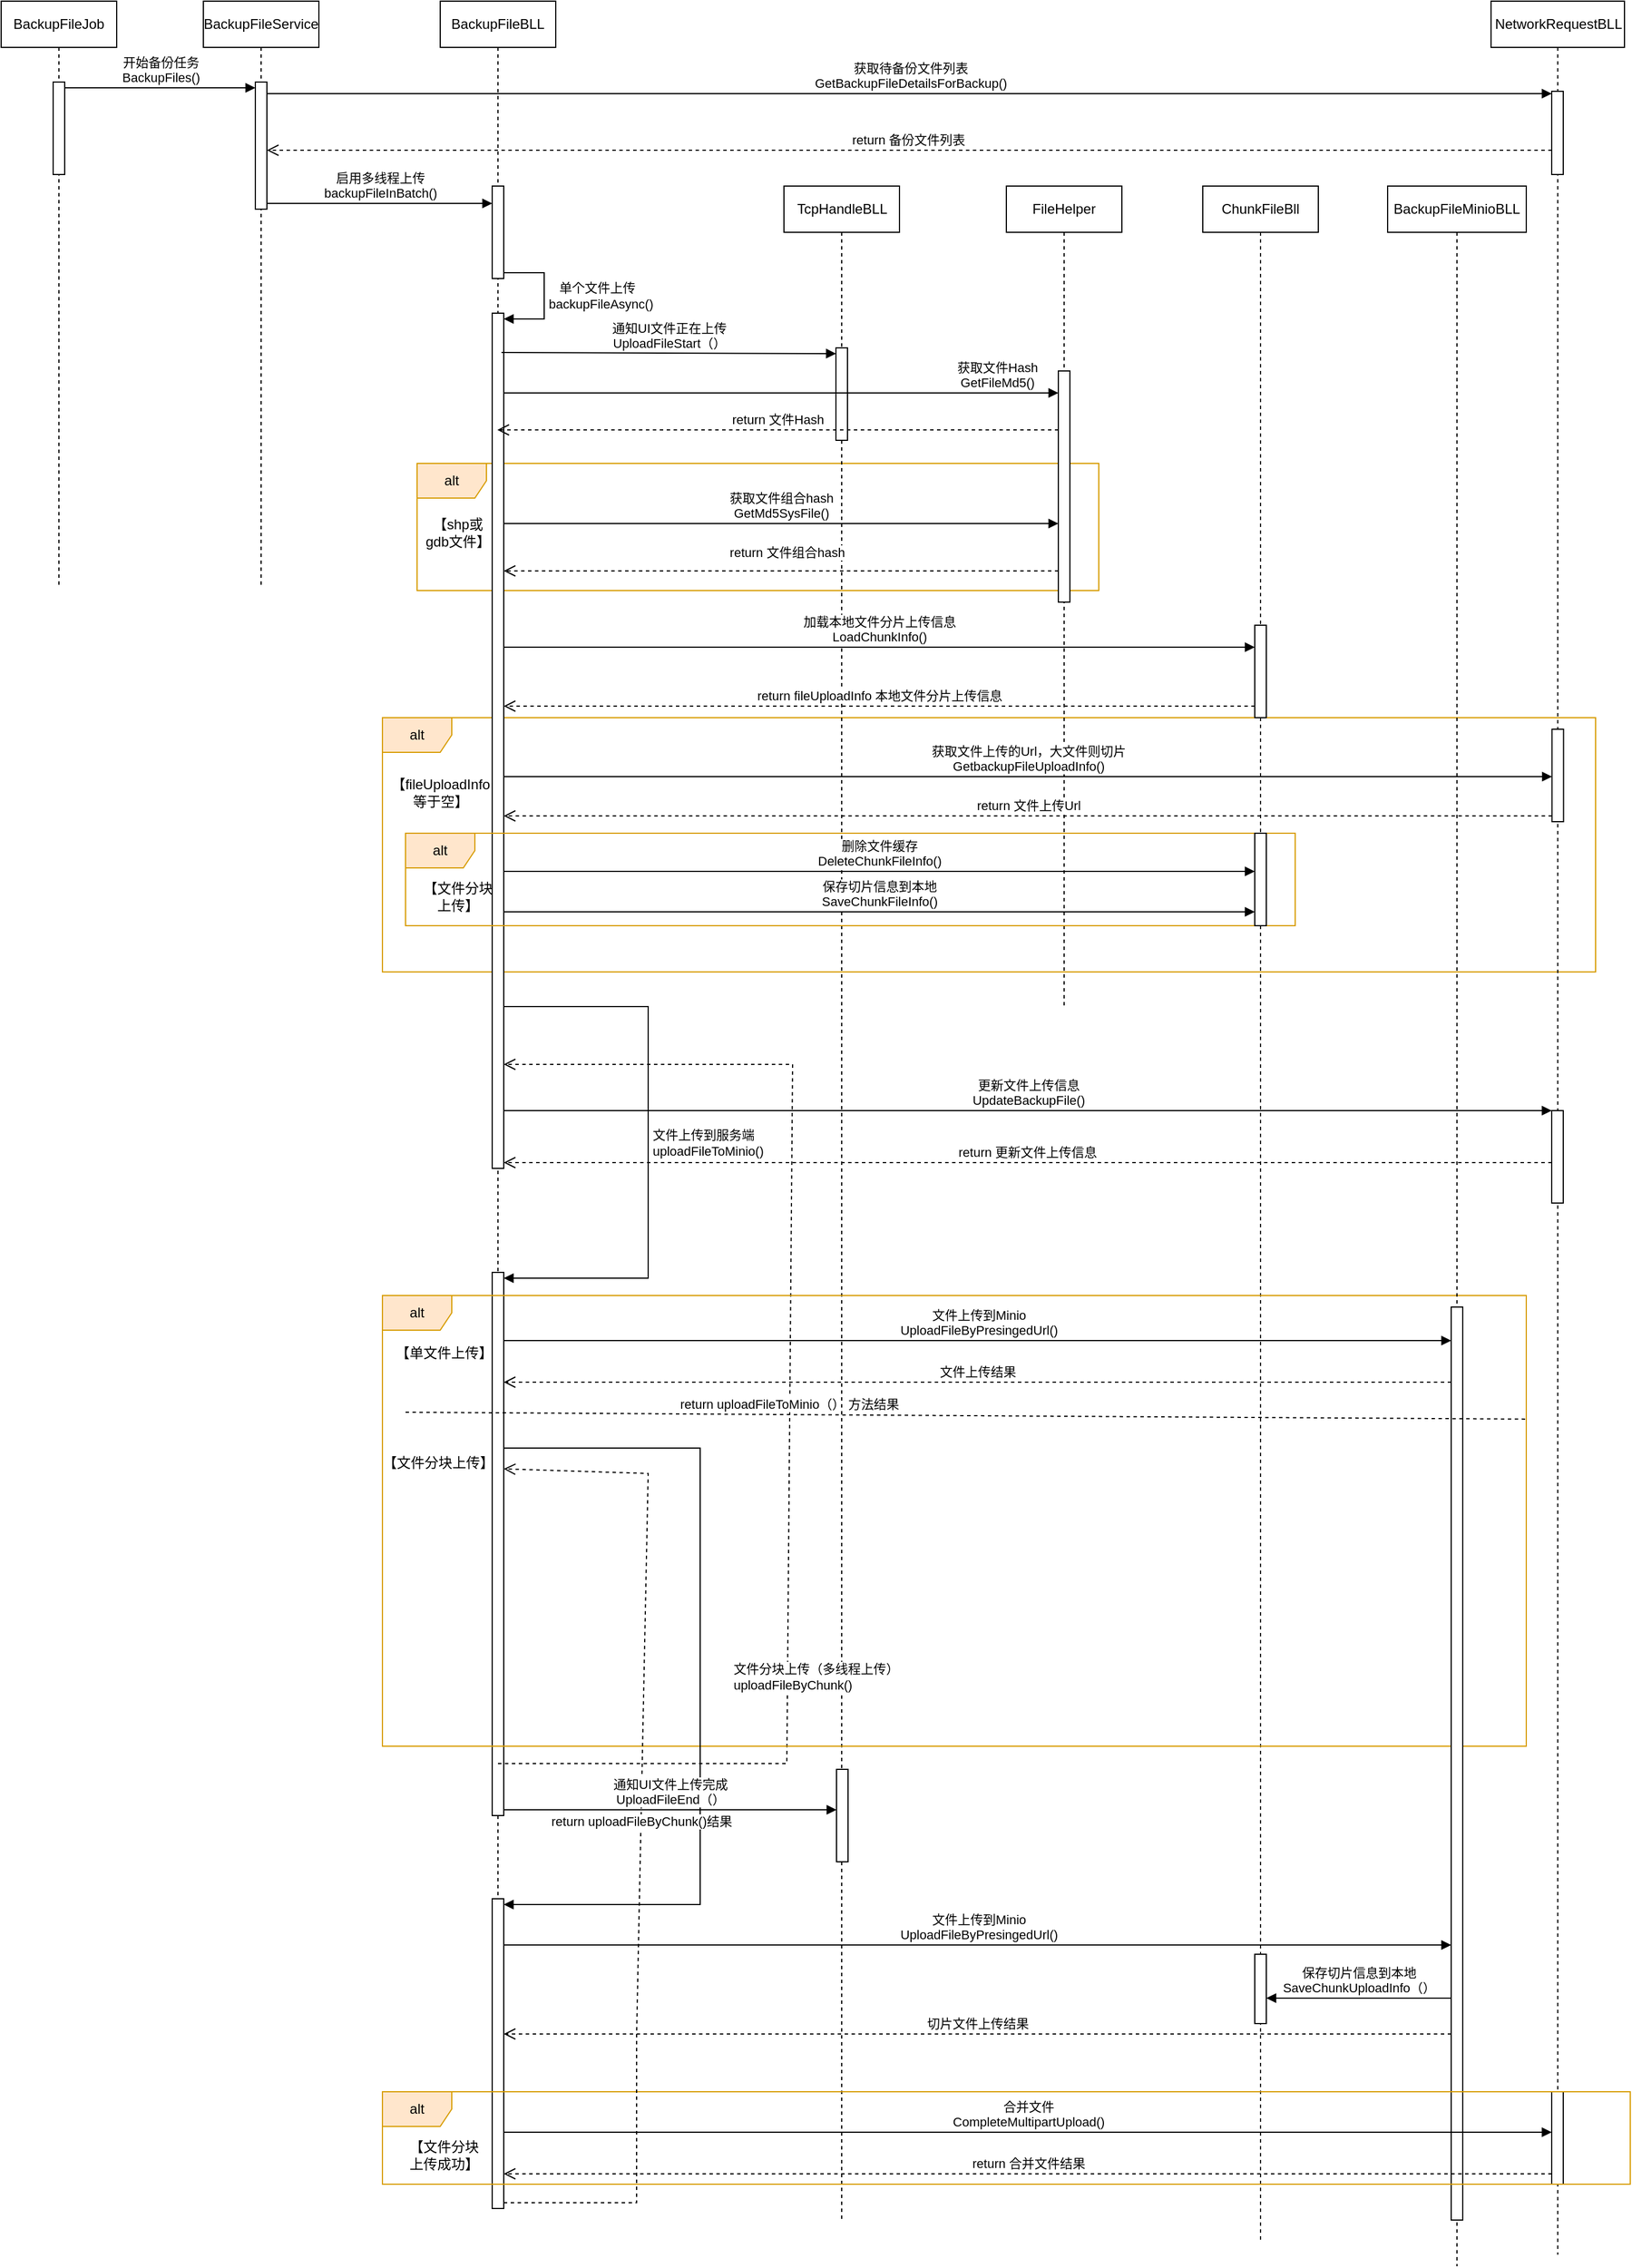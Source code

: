 <mxfile version="22.1.4" type="github">
  <diagram name="Page-1" id="9361dd3d-8414-5efd-6122-117bd74ce7a7">
    <mxGraphModel dx="1834" dy="746" grid="1" gridSize="10" guides="1" tooltips="1" connect="1" arrows="1" fold="1" page="0" pageScale="1.5" pageWidth="826" pageHeight="1169" background="none" math="0" shadow="0">
      <root>
        <mxCell id="0" />
        <mxCell id="1" parent="0" />
        <mxCell id="oIaSWCsyc41wVR5_9SYv-131" value="alt" style="shape=umlFrame;whiteSpace=wrap;html=1;pointerEvents=0;fillColor=#ffe6cc;strokeColor=#d79b00;" vertex="1" parent="1">
          <mxGeometry x="220" y="940" width="1050" height="220" as="geometry" />
        </mxCell>
        <mxCell id="oIaSWCsyc41wVR5_9SYv-118" value="alt" style="shape=umlFrame;whiteSpace=wrap;html=1;pointerEvents=0;fillColor=#ffe6cc;strokeColor=#d79b00;" vertex="1" parent="1">
          <mxGeometry x="250" y="720" width="590" height="110" as="geometry" />
        </mxCell>
        <mxCell id="oIaSWCsyc41wVR5_9SYv-89" value="BackupFileJob" style="shape=umlLifeline;perimeter=lifelinePerimeter;whiteSpace=wrap;html=1;container=1;dropTarget=0;collapsible=0;recursiveResize=0;outlineConnect=0;portConstraint=eastwest;newEdgeStyle={&quot;curved&quot;:0,&quot;rounded&quot;:0};" vertex="1" parent="1">
          <mxGeometry x="-110" y="320" width="100" height="505" as="geometry" />
        </mxCell>
        <mxCell id="oIaSWCsyc41wVR5_9SYv-90" value="" style="html=1;points=[[0,0,0,0,5],[0,1,0,0,-5],[1,0,0,0,5],[1,1,0,0,-5]];perimeter=orthogonalPerimeter;outlineConnect=0;targetShapes=umlLifeline;portConstraint=eastwest;newEdgeStyle={&quot;curved&quot;:0,&quot;rounded&quot;:0};" vertex="1" parent="oIaSWCsyc41wVR5_9SYv-89">
          <mxGeometry x="45" y="70" width="10" height="80" as="geometry" />
        </mxCell>
        <mxCell id="oIaSWCsyc41wVR5_9SYv-91" value="BackupFileService" style="shape=umlLifeline;perimeter=lifelinePerimeter;whiteSpace=wrap;html=1;container=1;dropTarget=0;collapsible=0;recursiveResize=0;outlineConnect=0;portConstraint=eastwest;newEdgeStyle={&quot;curved&quot;:0,&quot;rounded&quot;:0};" vertex="1" parent="1">
          <mxGeometry x="65" y="320" width="100" height="505" as="geometry" />
        </mxCell>
        <mxCell id="oIaSWCsyc41wVR5_9SYv-92" value="" style="html=1;points=[[0,0,0,0,5],[0,1,0,0,-5],[1,0,0,0,5],[1,1,0,0,-5]];perimeter=orthogonalPerimeter;outlineConnect=0;targetShapes=umlLifeline;portConstraint=eastwest;newEdgeStyle={&quot;curved&quot;:0,&quot;rounded&quot;:0};" vertex="1" parent="oIaSWCsyc41wVR5_9SYv-91">
          <mxGeometry x="45" y="70" width="10" height="110" as="geometry" />
        </mxCell>
        <mxCell id="oIaSWCsyc41wVR5_9SYv-94" value="开始备份任务&lt;br&gt;BackupFiles()" style="html=1;verticalAlign=bottom;endArrow=block;curved=0;rounded=0;exitX=1;exitY=0;exitDx=0;exitDy=5;exitPerimeter=0;" edge="1" parent="1" source="oIaSWCsyc41wVR5_9SYv-90" target="oIaSWCsyc41wVR5_9SYv-92">
          <mxGeometry x="0.006" width="80" relative="1" as="geometry">
            <mxPoint x="-10" y="390" as="sourcePoint" />
            <mxPoint x="160.5" y="390" as="targetPoint" />
            <mxPoint as="offset" />
          </mxGeometry>
        </mxCell>
        <mxCell id="oIaSWCsyc41wVR5_9SYv-95" value="NetworkRequestBLL" style="shape=umlLifeline;perimeter=lifelinePerimeter;whiteSpace=wrap;html=1;container=1;dropTarget=0;collapsible=0;recursiveResize=0;outlineConnect=0;portConstraint=eastwest;newEdgeStyle={&quot;curved&quot;:0,&quot;rounded&quot;:0};" vertex="1" parent="1">
          <mxGeometry x="1179.5" y="320" width="115.5" height="1950" as="geometry" />
        </mxCell>
        <mxCell id="oIaSWCsyc41wVR5_9SYv-96" value="" style="html=1;points=[[0,0,0,0,5],[0,1,0,0,-5],[1,0,0,0,5],[1,1,0,0,-5]];perimeter=orthogonalPerimeter;outlineConnect=0;targetShapes=umlLifeline;portConstraint=eastwest;newEdgeStyle={&quot;curved&quot;:0,&quot;rounded&quot;:0};" vertex="1" parent="oIaSWCsyc41wVR5_9SYv-95">
          <mxGeometry x="52.5" y="78" width="10" height="72" as="geometry" />
        </mxCell>
        <mxCell id="oIaSWCsyc41wVR5_9SYv-133" value="" style="html=1;points=[[0,0,0,0,5],[0,1,0,0,-5],[1,0,0,0,5],[1,1,0,0,-5]];perimeter=orthogonalPerimeter;outlineConnect=0;targetShapes=umlLifeline;portConstraint=eastwest;newEdgeStyle={&quot;curved&quot;:0,&quot;rounded&quot;:0};" vertex="1" parent="oIaSWCsyc41wVR5_9SYv-95">
          <mxGeometry x="52.75" y="630" width="10" height="80" as="geometry" />
        </mxCell>
        <mxCell id="oIaSWCsyc41wVR5_9SYv-165" value="" style="html=1;points=[[0,0,0,0,5],[0,1,0,0,-5],[1,0,0,0,5],[1,1,0,0,-5]];perimeter=orthogonalPerimeter;outlineConnect=0;targetShapes=umlLifeline;portConstraint=eastwest;newEdgeStyle={&quot;curved&quot;:0,&quot;rounded&quot;:0};" vertex="1" parent="oIaSWCsyc41wVR5_9SYv-95">
          <mxGeometry x="52.5" y="1809" width="10" height="80" as="geometry" />
        </mxCell>
        <mxCell id="oIaSWCsyc41wVR5_9SYv-170" value="" style="html=1;points=[[0,0,0,0,5],[0,1,0,0,-5],[1,0,0,0,5],[1,1,0,0,-5]];perimeter=orthogonalPerimeter;outlineConnect=0;targetShapes=umlLifeline;portConstraint=eastwest;newEdgeStyle={&quot;curved&quot;:0,&quot;rounded&quot;:0};" vertex="1" parent="oIaSWCsyc41wVR5_9SYv-95">
          <mxGeometry x="52.5" y="960" width="10" height="80" as="geometry" />
        </mxCell>
        <mxCell id="oIaSWCsyc41wVR5_9SYv-97" value="获取待备份文件列表&lt;br&gt;GetBackupFileDetailsForBackup()" style="html=1;verticalAlign=bottom;endArrow=block;curved=0;rounded=0;" edge="1" parent="1" target="oIaSWCsyc41wVR5_9SYv-96">
          <mxGeometry x="0.001" width="80" relative="1" as="geometry">
            <mxPoint x="120" y="400" as="sourcePoint" />
            <mxPoint x="200" y="400" as="targetPoint" />
            <mxPoint as="offset" />
          </mxGeometry>
        </mxCell>
        <mxCell id="oIaSWCsyc41wVR5_9SYv-98" value="return 备份文件列表" style="html=1;verticalAlign=bottom;endArrow=open;dashed=1;endSize=8;curved=0;rounded=0;" edge="1" parent="1" source="oIaSWCsyc41wVR5_9SYv-96">
          <mxGeometry x="0.001" relative="1" as="geometry">
            <mxPoint x="775" y="449" as="sourcePoint" />
            <mxPoint x="120" y="449" as="targetPoint" />
            <mxPoint as="offset" />
          </mxGeometry>
        </mxCell>
        <mxCell id="oIaSWCsyc41wVR5_9SYv-99" value="BackupFileBLL" style="shape=umlLifeline;perimeter=lifelinePerimeter;whiteSpace=wrap;html=1;container=1;dropTarget=0;collapsible=0;recursiveResize=0;outlineConnect=0;portConstraint=eastwest;newEdgeStyle={&quot;curved&quot;:0,&quot;rounded&quot;:0};" vertex="1" parent="1">
          <mxGeometry x="270" y="320" width="100" height="1910" as="geometry" />
        </mxCell>
        <mxCell id="oIaSWCsyc41wVR5_9SYv-100" value="" style="html=1;points=[[0,0,0,0,5],[0,1,0,0,-5],[1,0,0,0,5],[1,1,0,0,-5]];perimeter=orthogonalPerimeter;outlineConnect=0;targetShapes=umlLifeline;portConstraint=eastwest;newEdgeStyle={&quot;curved&quot;:0,&quot;rounded&quot;:0};" vertex="1" parent="oIaSWCsyc41wVR5_9SYv-99">
          <mxGeometry x="45" y="160" width="10" height="80" as="geometry" />
        </mxCell>
        <mxCell id="oIaSWCsyc41wVR5_9SYv-107" value="" style="html=1;points=[[0,0,0,0,5],[0,1,0,0,-5],[1,0,0,0,5],[1,1,0,0,-5]];perimeter=orthogonalPerimeter;outlineConnect=0;targetShapes=umlLifeline;portConstraint=eastwest;newEdgeStyle={&quot;curved&quot;:0,&quot;rounded&quot;:0};" vertex="1" parent="oIaSWCsyc41wVR5_9SYv-99">
          <mxGeometry x="45" y="270" width="10" height="740" as="geometry" />
        </mxCell>
        <mxCell id="oIaSWCsyc41wVR5_9SYv-106" value="&amp;nbsp; &amp;nbsp;单个文件上传&lt;br&gt;backupFileAsync()" style="html=1;align=left;spacingLeft=2;endArrow=block;rounded=0;edgeStyle=orthogonalEdgeStyle;curved=0;rounded=0;exitX=1;exitY=1;exitDx=0;exitDy=-5;exitPerimeter=0;entryX=1;entryY=0;entryDx=0;entryDy=5;entryPerimeter=0;" edge="1" target="oIaSWCsyc41wVR5_9SYv-107" parent="oIaSWCsyc41wVR5_9SYv-99" source="oIaSWCsyc41wVR5_9SYv-100">
          <mxGeometry relative="1" as="geometry">
            <mxPoint x="67.28" y="220" as="sourcePoint" />
            <Array as="points">
              <mxPoint x="90" y="235" />
              <mxPoint x="90" y="275" />
            </Array>
            <mxPoint x="72.28" y="250" as="targetPoint" />
            <mxPoint as="offset" />
          </mxGeometry>
        </mxCell>
        <mxCell id="oIaSWCsyc41wVR5_9SYv-143" value="" style="html=1;points=[[0,0,0,0,5],[0,1,0,0,-5],[1,0,0,0,5],[1,1,0,0,-5]];perimeter=orthogonalPerimeter;outlineConnect=0;targetShapes=umlLifeline;portConstraint=eastwest;newEdgeStyle={&quot;curved&quot;:0,&quot;rounded&quot;:0};" vertex="1" parent="oIaSWCsyc41wVR5_9SYv-99">
          <mxGeometry x="45" y="1100" width="10" height="470" as="geometry" />
        </mxCell>
        <mxCell id="oIaSWCsyc41wVR5_9SYv-145" value="文件上传到服务端&lt;br&gt;uploadFileToMinio()" style="html=1;align=left;spacingLeft=2;endArrow=block;rounded=0;edgeStyle=orthogonalEdgeStyle;curved=0;rounded=0;entryX=1;entryY=0;entryDx=0;entryDy=5;entryPerimeter=0;" edge="1" target="oIaSWCsyc41wVR5_9SYv-143" parent="oIaSWCsyc41wVR5_9SYv-99" source="oIaSWCsyc41wVR5_9SYv-107">
          <mxGeometry x="0.003" relative="1" as="geometry">
            <mxPoint x="150" y="880" as="sourcePoint" />
            <Array as="points">
              <mxPoint x="180" y="870" />
              <mxPoint x="180" y="1105" />
            </Array>
            <mxPoint x="160" y="1000" as="targetPoint" />
            <mxPoint as="offset" />
          </mxGeometry>
        </mxCell>
        <mxCell id="oIaSWCsyc41wVR5_9SYv-155" value="" style="html=1;points=[[0,0,0,0,5],[0,1,0,0,-5],[1,0,0,0,5],[1,1,0,0,-5]];perimeter=orthogonalPerimeter;outlineConnect=0;targetShapes=umlLifeline;portConstraint=eastwest;newEdgeStyle={&quot;curved&quot;:0,&quot;rounded&quot;:0};" vertex="1" parent="oIaSWCsyc41wVR5_9SYv-99">
          <mxGeometry x="45" y="1642" width="10" height="268" as="geometry" />
        </mxCell>
        <mxCell id="oIaSWCsyc41wVR5_9SYv-169" value="return&amp;nbsp;uploadFileToMinio（） 方法结果" style="html=1;verticalAlign=bottom;endArrow=open;dashed=1;endSize=8;curved=0;rounded=0;" edge="1" parent="oIaSWCsyc41wVR5_9SYv-99" source="oIaSWCsyc41wVR5_9SYv-99" target="oIaSWCsyc41wVR5_9SYv-107">
          <mxGeometry relative="1" as="geometry">
            <mxPoint x="180" y="1539" as="sourcePoint" />
            <mxPoint x="180" y="1050" as="targetPoint" />
            <Array as="points">
              <mxPoint x="300" y="1525" />
              <mxPoint x="305" y="920" />
            </Array>
            <mxPoint as="offset" />
          </mxGeometry>
        </mxCell>
        <mxCell id="oIaSWCsyc41wVR5_9SYv-101" value="启用多线程上传&lt;br&gt;backupFileInBatch()" style="html=1;verticalAlign=bottom;endArrow=block;curved=0;rounded=0;exitX=1;exitY=1;exitDx=0;exitDy=-5;exitPerimeter=0;" edge="1" parent="1" source="oIaSWCsyc41wVR5_9SYv-92" target="oIaSWCsyc41wVR5_9SYv-100">
          <mxGeometry x="0.005" width="80" relative="1" as="geometry">
            <mxPoint x="120" y="490" as="sourcePoint" />
            <mxPoint x="200" y="490" as="targetPoint" />
            <mxPoint as="offset" />
          </mxGeometry>
        </mxCell>
        <mxCell id="oIaSWCsyc41wVR5_9SYv-108" value="TcpHandleBLL" style="shape=umlLifeline;perimeter=lifelinePerimeter;whiteSpace=wrap;html=1;container=1;dropTarget=0;collapsible=0;recursiveResize=0;outlineConnect=0;portConstraint=eastwest;newEdgeStyle={&quot;curved&quot;:0,&quot;rounded&quot;:0};" vertex="1" parent="1">
          <mxGeometry x="567.5" y="480" width="100" height="1760" as="geometry" />
        </mxCell>
        <mxCell id="oIaSWCsyc41wVR5_9SYv-109" value="" style="html=1;points=[[0,0,0,0,5],[0,1,0,0,-5],[1,0,0,0,5],[1,1,0,0,-5]];perimeter=orthogonalPerimeter;outlineConnect=0;targetShapes=umlLifeline;portConstraint=eastwest;newEdgeStyle={&quot;curved&quot;:0,&quot;rounded&quot;:0};" vertex="1" parent="oIaSWCsyc41wVR5_9SYv-108">
          <mxGeometry x="45" y="140" width="10" height="80" as="geometry" />
        </mxCell>
        <mxCell id="oIaSWCsyc41wVR5_9SYv-173" value="" style="html=1;points=[[0,0,0,0,5],[0,1,0,0,-5],[1,0,0,0,5],[1,1,0,0,-5]];perimeter=orthogonalPerimeter;outlineConnect=0;targetShapes=umlLifeline;portConstraint=eastwest;newEdgeStyle={&quot;curved&quot;:0,&quot;rounded&quot;:0};" vertex="1" parent="oIaSWCsyc41wVR5_9SYv-108">
          <mxGeometry x="45.5" y="1370" width="10" height="80" as="geometry" />
        </mxCell>
        <mxCell id="oIaSWCsyc41wVR5_9SYv-112" value="通知UI文件正在上传&lt;br&gt;UploadFileStart（）" style="html=1;verticalAlign=bottom;endArrow=block;curved=0;rounded=0;exitX=0.8;exitY=0.388;exitDx=0;exitDy=0;exitPerimeter=0;entryX=0;entryY=0;entryDx=0;entryDy=5;entryPerimeter=0;" edge="1" parent="1" target="oIaSWCsyc41wVR5_9SYv-109">
          <mxGeometry width="80" relative="1" as="geometry">
            <mxPoint x="323" y="624.04" as="sourcePoint" />
            <mxPoint x="605" y="624.04" as="targetPoint" />
          </mxGeometry>
        </mxCell>
        <mxCell id="oIaSWCsyc41wVR5_9SYv-113" value="FileHelper" style="shape=umlLifeline;perimeter=lifelinePerimeter;whiteSpace=wrap;html=1;container=1;dropTarget=0;collapsible=0;recursiveResize=0;outlineConnect=0;portConstraint=eastwest;newEdgeStyle={&quot;curved&quot;:0,&quot;rounded&quot;:0};" vertex="1" parent="1">
          <mxGeometry x="760" y="480" width="100" height="710" as="geometry" />
        </mxCell>
        <mxCell id="oIaSWCsyc41wVR5_9SYv-114" value="" style="html=1;points=[[0,0,0,0,5],[0,1,0,0,-5],[1,0,0,0,5],[1,1,0,0,-5]];perimeter=orthogonalPerimeter;outlineConnect=0;targetShapes=umlLifeline;portConstraint=eastwest;newEdgeStyle={&quot;curved&quot;:0,&quot;rounded&quot;:0};" vertex="1" parent="oIaSWCsyc41wVR5_9SYv-113">
          <mxGeometry x="45" y="160" width="10" height="200" as="geometry" />
        </mxCell>
        <mxCell id="oIaSWCsyc41wVR5_9SYv-115" value="获取文件Hash&lt;br&gt;GetFileMd5()" style="html=1;verticalAlign=bottom;endArrow=block;curved=0;rounded=0;" edge="1" parent="1" target="oIaSWCsyc41wVR5_9SYv-114">
          <mxGeometry x="0.779" width="80" relative="1" as="geometry">
            <mxPoint x="325" y="659" as="sourcePoint" />
            <mxPoint x="440" y="659" as="targetPoint" />
            <mxPoint as="offset" />
          </mxGeometry>
        </mxCell>
        <mxCell id="oIaSWCsyc41wVR5_9SYv-116" value="return 文件Hash" style="html=1;verticalAlign=bottom;endArrow=open;dashed=1;endSize=8;curved=0;rounded=0;" edge="1" parent="1">
          <mxGeometry relative="1" as="geometry">
            <mxPoint x="805" y="691" as="sourcePoint" />
            <mxPoint x="319.5" y="691" as="targetPoint" />
          </mxGeometry>
        </mxCell>
        <mxCell id="oIaSWCsyc41wVR5_9SYv-119" value="【shp或&lt;br style=&quot;border-color: var(--border-color);&quot;&gt;gdb文件】" style="text;html=1;align=center;verticalAlign=middle;resizable=0;points=[];autosize=1;strokeColor=none;fillColor=none;" vertex="1" parent="1">
          <mxGeometry x="245" y="760" width="80" height="40" as="geometry" />
        </mxCell>
        <mxCell id="oIaSWCsyc41wVR5_9SYv-123" value="获取文件组合hash&lt;br&gt;GetMd5SysFile()" style="html=1;verticalAlign=bottom;endArrow=block;curved=0;rounded=0;" edge="1" parent="1">
          <mxGeometry width="80" relative="1" as="geometry">
            <mxPoint x="325" y="772" as="sourcePoint" />
            <mxPoint x="805" y="772" as="targetPoint" />
          </mxGeometry>
        </mxCell>
        <mxCell id="oIaSWCsyc41wVR5_9SYv-125" value="ChunkFileBll" style="shape=umlLifeline;perimeter=lifelinePerimeter;whiteSpace=wrap;html=1;container=1;dropTarget=0;collapsible=0;recursiveResize=0;outlineConnect=0;portConstraint=eastwest;newEdgeStyle={&quot;curved&quot;:0,&quot;rounded&quot;:0};" vertex="1" parent="1">
          <mxGeometry x="930" y="480" width="100" height="1780" as="geometry" />
        </mxCell>
        <mxCell id="oIaSWCsyc41wVR5_9SYv-126" value="" style="html=1;points=[[0,0,0,0,5],[0,1,0,0,-5],[1,0,0,0,5],[1,1,0,0,-5]];perimeter=orthogonalPerimeter;outlineConnect=0;targetShapes=umlLifeline;portConstraint=eastwest;newEdgeStyle={&quot;curved&quot;:0,&quot;rounded&quot;:0};" vertex="1" parent="oIaSWCsyc41wVR5_9SYv-125">
          <mxGeometry x="45" y="380" width="10" height="80" as="geometry" />
        </mxCell>
        <mxCell id="oIaSWCsyc41wVR5_9SYv-175" value="" style="html=1;points=[[0,0,0,0,5],[0,1,0,0,-5],[1,0,0,0,5],[1,1,0,0,-5]];perimeter=orthogonalPerimeter;outlineConnect=0;targetShapes=umlLifeline;portConstraint=eastwest;newEdgeStyle={&quot;curved&quot;:0,&quot;rounded&quot;:0};" vertex="1" parent="oIaSWCsyc41wVR5_9SYv-125">
          <mxGeometry x="45" y="1530" width="10" height="60" as="geometry" />
        </mxCell>
        <mxCell id="oIaSWCsyc41wVR5_9SYv-127" value="return 文件组合hash" style="html=1;verticalAlign=bottom;endArrow=open;dashed=1;endSize=8;curved=0;rounded=0;" edge="1" parent="1">
          <mxGeometry x="-0.021" y="-7" relative="1" as="geometry">
            <mxPoint x="805" y="813" as="sourcePoint" />
            <mxPoint x="325" y="813" as="targetPoint" />
            <mxPoint as="offset" />
          </mxGeometry>
        </mxCell>
        <mxCell id="oIaSWCsyc41wVR5_9SYv-129" value="加载本地文件分片上传信息&lt;br&gt;LoadChunkInfo()" style="html=1;verticalAlign=bottom;endArrow=block;curved=0;rounded=0;entryX=0;entryY=0;entryDx=0;entryDy=5;entryPerimeter=0;" edge="1" parent="1">
          <mxGeometry width="80" relative="1" as="geometry">
            <mxPoint x="325" y="879" as="sourcePoint" />
            <mxPoint x="975" y="879" as="targetPoint" />
            <mxPoint as="offset" />
          </mxGeometry>
        </mxCell>
        <mxCell id="oIaSWCsyc41wVR5_9SYv-130" value="return&amp;nbsp;fileUploadInfo 本地文件分片上传信息" style="html=1;verticalAlign=bottom;endArrow=open;dashed=1;endSize=8;curved=0;rounded=0;" edge="1" parent="1">
          <mxGeometry relative="1" as="geometry">
            <mxPoint x="975" y="930" as="sourcePoint" />
            <mxPoint x="325" y="930" as="targetPoint" />
            <mxPoint as="offset" />
          </mxGeometry>
        </mxCell>
        <mxCell id="oIaSWCsyc41wVR5_9SYv-132" value="【fileUploadInfo&lt;br style=&quot;border-color: var(--border-color);&quot;&gt;等于空】" style="text;html=1;align=center;verticalAlign=middle;resizable=0;points=[];autosize=1;strokeColor=none;fillColor=none;" vertex="1" parent="1">
          <mxGeometry x="215" y="985" width="110" height="40" as="geometry" />
        </mxCell>
        <mxCell id="oIaSWCsyc41wVR5_9SYv-134" value="获取文件上传的Url，大文件则切片&lt;br&gt;GetbackupFileUploadInfo()" style="html=1;verticalAlign=bottom;endArrow=block;curved=0;rounded=0;" edge="1" parent="1" target="oIaSWCsyc41wVR5_9SYv-133">
          <mxGeometry width="80" relative="1" as="geometry">
            <mxPoint x="325" y="991" as="sourcePoint" />
            <mxPoint x="1120.25" y="991" as="targetPoint" />
          </mxGeometry>
        </mxCell>
        <mxCell id="oIaSWCsyc41wVR5_9SYv-135" value="alt" style="shape=umlFrame;whiteSpace=wrap;html=1;pointerEvents=0;fillColor=#ffe6cc;strokeColor=#d79b00;" vertex="1" parent="1">
          <mxGeometry x="240" y="1040" width="770" height="80" as="geometry" />
        </mxCell>
        <mxCell id="oIaSWCsyc41wVR5_9SYv-137" value="【单文件上传】" style="text;html=1;align=center;verticalAlign=middle;resizable=0;points=[];autosize=1;strokeColor=none;fillColor=none;" vertex="1" parent="1">
          <mxGeometry x="218" y="1475" width="110" height="30" as="geometry" />
        </mxCell>
        <mxCell id="oIaSWCsyc41wVR5_9SYv-138" value="" style="html=1;points=[[0,0,0,0,5],[0,1,0,0,-5],[1,0,0,0,5],[1,1,0,0,-5]];perimeter=orthogonalPerimeter;outlineConnect=0;targetShapes=umlLifeline;portConstraint=eastwest;newEdgeStyle={&quot;curved&quot;:0,&quot;rounded&quot;:0};" vertex="1" parent="1">
          <mxGeometry x="975" y="1040" width="10" height="80" as="geometry" />
        </mxCell>
        <mxCell id="oIaSWCsyc41wVR5_9SYv-140" value="return 文件上传Url" style="html=1;verticalAlign=bottom;endArrow=open;dashed=1;endSize=8;curved=0;rounded=0;exitX=0;exitY=1;exitDx=0;exitDy=-5;exitPerimeter=0;" edge="1" parent="1" source="oIaSWCsyc41wVR5_9SYv-133" target="oIaSWCsyc41wVR5_9SYv-107">
          <mxGeometry relative="1" as="geometry">
            <mxPoint x="1080" y="1020" as="sourcePoint" />
            <mxPoint x="1000" y="1020" as="targetPoint" />
          </mxGeometry>
        </mxCell>
        <mxCell id="oIaSWCsyc41wVR5_9SYv-141" value="删除文件缓存&lt;br&gt;DeleteChunkFileInfo()" style="html=1;verticalAlign=bottom;endArrow=block;curved=0;rounded=0;" edge="1" parent="1">
          <mxGeometry width="80" relative="1" as="geometry">
            <mxPoint x="325" y="1073" as="sourcePoint" />
            <mxPoint x="975" y="1073" as="targetPoint" />
          </mxGeometry>
        </mxCell>
        <mxCell id="oIaSWCsyc41wVR5_9SYv-142" value="保存切片信息到本地&lt;br&gt;SaveChunkFileInfo()" style="html=1;verticalAlign=bottom;endArrow=block;curved=0;rounded=0;" edge="1" parent="1">
          <mxGeometry width="80" relative="1" as="geometry">
            <mxPoint x="325" y="1108" as="sourcePoint" />
            <mxPoint x="975" y="1108" as="targetPoint" />
            <mxPoint as="offset" />
          </mxGeometry>
        </mxCell>
        <mxCell id="oIaSWCsyc41wVR5_9SYv-147" value="alt" style="shape=umlFrame;whiteSpace=wrap;html=1;pointerEvents=0;fillColor=#ffe6cc;strokeColor=#d79b00;" vertex="1" parent="1">
          <mxGeometry x="220" y="1440" width="990" height="390" as="geometry" />
        </mxCell>
        <mxCell id="oIaSWCsyc41wVR5_9SYv-148" value="文件上传到Minio&lt;br&gt;UploadFileByPresingedUrl()" style="html=1;verticalAlign=bottom;endArrow=block;curved=0;rounded=0;" edge="1" parent="1" target="oIaSWCsyc41wVR5_9SYv-146">
          <mxGeometry x="0.001" width="80" relative="1" as="geometry">
            <mxPoint x="325" y="1479" as="sourcePoint" />
            <mxPoint x="1135" y="1479" as="targetPoint" />
            <mxPoint as="offset" />
          </mxGeometry>
        </mxCell>
        <mxCell id="oIaSWCsyc41wVR5_9SYv-149" value="BackupFileMinioBLL" style="shape=umlLifeline;perimeter=lifelinePerimeter;whiteSpace=wrap;html=1;container=1;dropTarget=0;collapsible=0;recursiveResize=0;outlineConnect=0;portConstraint=eastwest;newEdgeStyle={&quot;curved&quot;:0,&quot;rounded&quot;:0};" vertex="1" parent="1">
          <mxGeometry x="1090" y="480" width="120" height="1800" as="geometry" />
        </mxCell>
        <mxCell id="oIaSWCsyc41wVR5_9SYv-146" value="" style="html=1;points=[[0,0,0,0,5],[0,1,0,0,-5],[1,0,0,0,5],[1,1,0,0,-5]];perimeter=orthogonalPerimeter;outlineConnect=0;targetShapes=umlLifeline;portConstraint=eastwest;newEdgeStyle={&quot;curved&quot;:0,&quot;rounded&quot;:0};" vertex="1" parent="oIaSWCsyc41wVR5_9SYv-149">
          <mxGeometry x="55" y="970" width="10" height="790" as="geometry" />
        </mxCell>
        <mxCell id="oIaSWCsyc41wVR5_9SYv-151" value="文件上传结果" style="html=1;verticalAlign=bottom;endArrow=open;dashed=1;endSize=8;curved=0;rounded=0;" edge="1" parent="1" source="oIaSWCsyc41wVR5_9SYv-146">
          <mxGeometry relative="1" as="geometry">
            <mxPoint x="1135" y="1515" as="sourcePoint" />
            <mxPoint x="325" y="1515" as="targetPoint" />
          </mxGeometry>
        </mxCell>
        <mxCell id="oIaSWCsyc41wVR5_9SYv-152" value="" style="endArrow=none;dashed=1;html=1;rounded=0;entryX=1;entryY=0.614;entryDx=0;entryDy=0;entryPerimeter=0;" edge="1" parent="1">
          <mxGeometry width="50" height="50" relative="1" as="geometry">
            <mxPoint x="240" y="1541" as="sourcePoint" />
            <mxPoint x="1210" y="1546.96" as="targetPoint" />
          </mxGeometry>
        </mxCell>
        <mxCell id="oIaSWCsyc41wVR5_9SYv-153" value="【文件分块上传】" style="text;html=1;align=center;verticalAlign=middle;resizable=0;points=[];autosize=1;strokeColor=none;fillColor=none;" vertex="1" parent="1">
          <mxGeometry x="208" y="1570" width="120" height="30" as="geometry" />
        </mxCell>
        <mxCell id="oIaSWCsyc41wVR5_9SYv-154" value="【文件分块&lt;br&gt;上传】" style="text;html=1;align=center;verticalAlign=middle;resizable=0;points=[];autosize=1;strokeColor=none;fillColor=none;" vertex="1" parent="1">
          <mxGeometry x="245" y="1075" width="80" height="40" as="geometry" />
        </mxCell>
        <mxCell id="oIaSWCsyc41wVR5_9SYv-156" value="文件分块上传（多线程上传）&lt;br&gt;uploadFileByChunk()" style="html=1;align=left;spacingLeft=2;endArrow=block;rounded=0;edgeStyle=orthogonalEdgeStyle;curved=0;rounded=0;entryX=1;entryY=0;entryDx=0;entryDy=5;entryPerimeter=0;" edge="1" parent="1" target="oIaSWCsyc41wVR5_9SYv-155">
          <mxGeometry x="0.001" y="25" relative="1" as="geometry">
            <mxPoint x="325" y="1572" as="sourcePoint" />
            <Array as="points">
              <mxPoint x="495" y="1572" />
              <mxPoint x="495" y="1967" />
            </Array>
            <mxPoint x="370" y="1807" as="targetPoint" />
            <mxPoint as="offset" />
          </mxGeometry>
        </mxCell>
        <mxCell id="oIaSWCsyc41wVR5_9SYv-157" value="文件上传到Minio&lt;br&gt;UploadFileByPresingedUrl()" style="html=1;verticalAlign=bottom;endArrow=block;curved=0;rounded=0;" edge="1" parent="1">
          <mxGeometry x="0.001" width="80" relative="1" as="geometry">
            <mxPoint x="325" y="2002" as="sourcePoint" />
            <mxPoint x="1145" y="2002" as="targetPoint" />
            <mxPoint as="offset" />
          </mxGeometry>
        </mxCell>
        <mxCell id="oIaSWCsyc41wVR5_9SYv-160" value="切片文件上传结果" style="html=1;verticalAlign=bottom;endArrow=open;dashed=1;endSize=8;curved=0;rounded=0;" edge="1" parent="1">
          <mxGeometry relative="1" as="geometry">
            <mxPoint x="1145" y="2079" as="sourcePoint" />
            <mxPoint x="325" y="2079" as="targetPoint" />
          </mxGeometry>
        </mxCell>
        <mxCell id="oIaSWCsyc41wVR5_9SYv-163" value="alt" style="shape=umlFrame;whiteSpace=wrap;html=1;pointerEvents=0;fillColor=#ffe6cc;strokeColor=#d79b00;" vertex="1" parent="1">
          <mxGeometry x="220" y="2129" width="1080" height="80" as="geometry" />
        </mxCell>
        <mxCell id="oIaSWCsyc41wVR5_9SYv-164" value="【文件分块&lt;br&gt;上传成功】" style="text;html=1;align=center;verticalAlign=middle;resizable=0;points=[];autosize=1;strokeColor=none;fillColor=none;" vertex="1" parent="1">
          <mxGeometry x="233" y="2164" width="80" height="40" as="geometry" />
        </mxCell>
        <mxCell id="oIaSWCsyc41wVR5_9SYv-166" value="合并文件&lt;br&gt;CompleteMultipartUpload()" style="html=1;verticalAlign=bottom;endArrow=block;curved=0;rounded=0;" edge="1" parent="1">
          <mxGeometry width="80" relative="1" as="geometry">
            <mxPoint x="325" y="2164" as="sourcePoint" />
            <mxPoint x="1232" y="2164" as="targetPoint" />
          </mxGeometry>
        </mxCell>
        <mxCell id="oIaSWCsyc41wVR5_9SYv-167" value="return 合并文件结果" style="html=1;verticalAlign=bottom;endArrow=open;dashed=1;endSize=8;curved=0;rounded=0;" edge="1" parent="1">
          <mxGeometry relative="1" as="geometry">
            <mxPoint x="1232" y="2200" as="sourcePoint" />
            <mxPoint x="325" y="2200" as="targetPoint" />
          </mxGeometry>
        </mxCell>
        <mxCell id="oIaSWCsyc41wVR5_9SYv-168" value="return&amp;nbsp;uploadFileByChunk()结果" style="html=1;verticalAlign=bottom;endArrow=open;dashed=1;endSize=8;curved=0;rounded=0;entryX=0.975;entryY=1.2;entryDx=0;entryDy=0;entryPerimeter=0;exitX=1;exitY=1;exitDx=0;exitDy=-5;exitPerimeter=0;" edge="1" parent="1" source="oIaSWCsyc41wVR5_9SYv-155">
          <mxGeometry x="0.001" relative="1" as="geometry">
            <mxPoint x="325" y="2079" as="sourcePoint" />
            <mxPoint x="325" y="1590" as="targetPoint" />
            <Array as="points">
              <mxPoint x="440" y="2225" />
              <mxPoint x="440" y="2079" />
              <mxPoint x="450" y="1594" />
            </Array>
            <mxPoint as="offset" />
          </mxGeometry>
        </mxCell>
        <mxCell id="oIaSWCsyc41wVR5_9SYv-171" value="更新文件上传信息&lt;br&gt;UpdateBackupFile()" style="html=1;verticalAlign=bottom;endArrow=block;curved=0;rounded=0;" edge="1" parent="1" source="oIaSWCsyc41wVR5_9SYv-107" target="oIaSWCsyc41wVR5_9SYv-170">
          <mxGeometry width="80" relative="1" as="geometry">
            <mxPoint x="360" y="1300" as="sourcePoint" />
            <mxPoint x="440" y="1300" as="targetPoint" />
          </mxGeometry>
        </mxCell>
        <mxCell id="oIaSWCsyc41wVR5_9SYv-172" value="return 更新文件上传信息" style="html=1;verticalAlign=bottom;endArrow=open;dashed=1;endSize=8;curved=0;rounded=0;entryX=1;entryY=1;entryDx=0;entryDy=-5;entryPerimeter=0;" edge="1" parent="1" source="oIaSWCsyc41wVR5_9SYv-170" target="oIaSWCsyc41wVR5_9SYv-107">
          <mxGeometry x="0.001" relative="1" as="geometry">
            <mxPoint x="1040" y="1330" as="sourcePoint" />
            <mxPoint x="960" y="1330" as="targetPoint" />
            <mxPoint as="offset" />
          </mxGeometry>
        </mxCell>
        <mxCell id="oIaSWCsyc41wVR5_9SYv-174" value="通知UI文件上传完成&lt;br&gt;UploadFileEnd（）" style="html=1;verticalAlign=bottom;endArrow=block;curved=0;rounded=0;exitX=1;exitY=1;exitDx=0;exitDy=-5;exitPerimeter=0;" edge="1" parent="1" source="oIaSWCsyc41wVR5_9SYv-143" target="oIaSWCsyc41wVR5_9SYv-173">
          <mxGeometry width="80" relative="1" as="geometry">
            <mxPoint x="340" y="1870" as="sourcePoint" />
            <mxPoint x="420" y="1870" as="targetPoint" />
            <mxPoint as="offset" />
          </mxGeometry>
        </mxCell>
        <mxCell id="oIaSWCsyc41wVR5_9SYv-176" value="保存切片信息到本地&lt;br&gt;SaveChunkUploadInfo（）" style="html=1;verticalAlign=bottom;endArrow=block;curved=0;rounded=0;" edge="1" parent="1">
          <mxGeometry width="80" relative="1" as="geometry">
            <mxPoint x="1145" y="2048" as="sourcePoint" />
            <mxPoint x="985" y="2048" as="targetPoint" />
          </mxGeometry>
        </mxCell>
      </root>
    </mxGraphModel>
  </diagram>
</mxfile>
